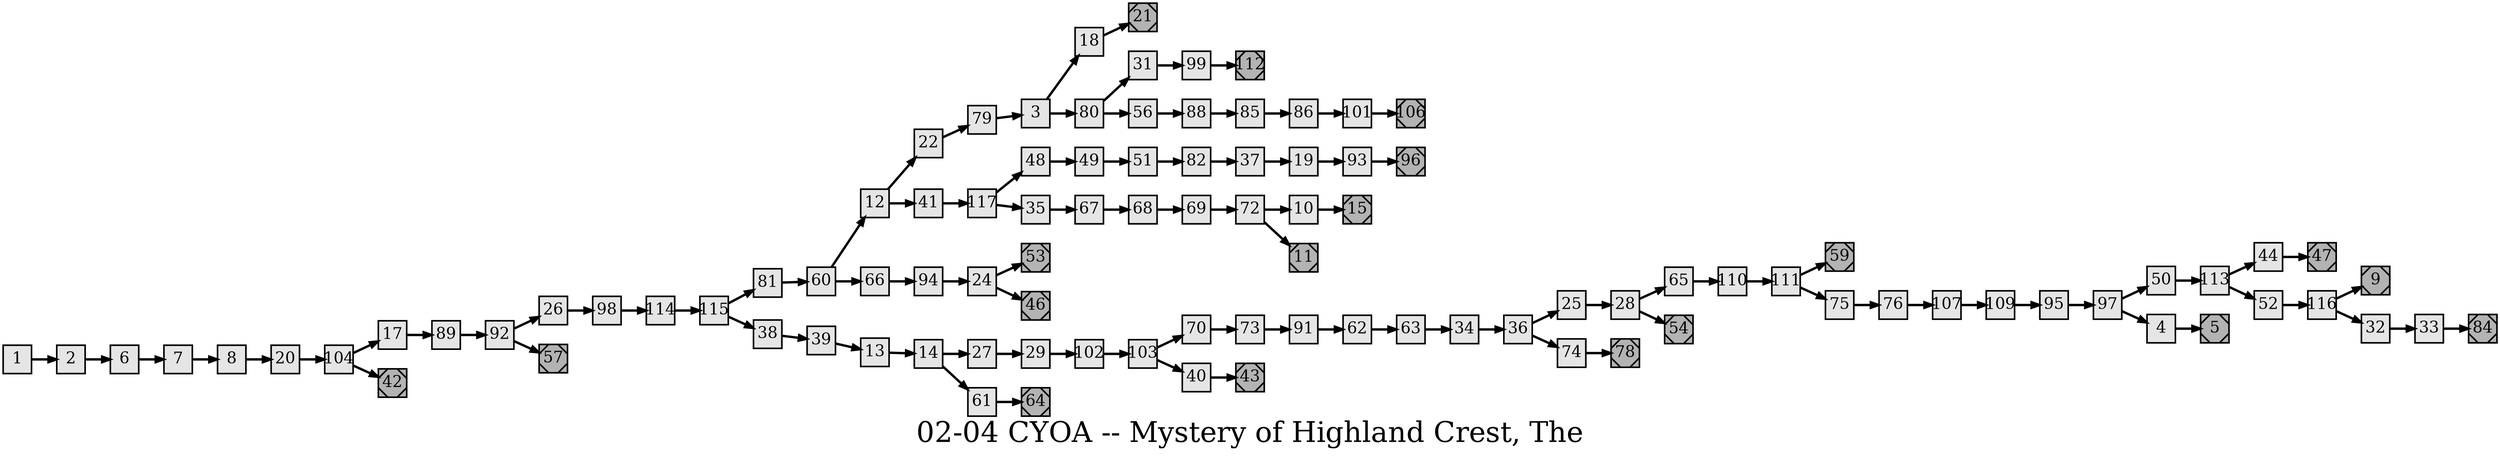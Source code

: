 digraph g{
  graph [ label="02-04 CYOA -- Mystery of Highland Crest, The" rankdir=LR, ordering=out, fontsize=36, nodesep="0.35", ranksep="0.45"];
  node  [shape=rect, penwidth=2, fontsize=20, style=filled, fillcolor=grey90, margin="0,0", labelfloat=true, regular=true, fixedsize=true];
  edge  [labelfloat=true, penwidth=3, fontsize=12];
  // ---;
  // group  : Katz;
  // id     : 02-04;
  // gbid   : 538;
  // series : CYOA;
  // title  : Mystery of the Highland Crest, The;
  // author : Louise Munro Foley;
  // credit:;
  // - name : Cindy Lam;
  // role : encoder;
  // date : 2018-03-16;
  // - name : Jeremy Douglass;
  // role : editor;
  // date : 2018-05-04;
  // render:;
  // - name   : small;
  // styles : gvStyles.txt;
  // engine : dot;
  // comment: >;
  
  // ---;
  
  // From | To | Label;
  
  1 -> 2;
  2 -> 6;
  3 -> 18;
  3 -> 80;
  4 -> 5;
  5	[ xlabel="E", shape=Msquare, fontsize=20, fillcolor=grey70, xlabel="" ];
  6 -> 7;
  7 -> 8;
  8 -> 20;
  9	[ xlabel="E", shape=Msquare, fontsize=20, fillcolor=grey70, xlabel="" ];
  10 -> 15;
  11	[ xlabel="E", shape=Msquare, fontsize=20, fillcolor=grey70, xlabel="" ];
  12 -> 22;
  12 -> 41;
  13 -> 14;
  14 -> 27;
  14 -> 61;
  15	[ xlabel="E", shape=Msquare, fontsize=20, fillcolor=grey70, xlabel="" ];
  17 -> 89;
  18 -> 21;
  19 -> 93;
  20 -> 104;
  21	[ xlabel="E", shape=Msquare, fontsize=20, fillcolor=grey70, xlabel="" ];
  22 -> 79;
  24 -> 53;
  24 -> 46;
  25 -> 28;
  26 -> 98;
  27 -> 29;
  28 -> 65;
  28 -> 54;
  29 -> 102;
  31 -> 99;
  32 -> 33;
  33 -> 84;
  34 -> 36;
  35 -> 67;
  36 -> 25;
  36 -> 74;
  37 -> 19;
  38 -> 39;
  39 -> 13;
  40 -> 43;
  41 -> 117;
  42	[ xlabel="E", shape=Msquare, fontsize=20, fillcolor=grey70, xlabel="" ];
  43	[ xlabel="E", shape=Msquare, fontsize=20, fillcolor=grey70, xlabel="" ];
  44 -> 47;
  46	[ xlabel="E", shape=Msquare, fontsize=20, fillcolor=grey70, xlabel="" ];
  47	[ xlabel="E", shape=Msquare, fontsize=20, fillcolor=grey70, xlabel="" ];
  48 -> 49;
  49 -> 51;
  50 -> 113;
  51 -> 82;
  52 -> 116;
  53	[ xlabel="E", shape=Msquare, fontsize=20, fillcolor=grey70, xlabel="" ];
  54	[ xlabel="E", shape=Msquare, fontsize=20, fillcolor=grey70, xlabel="" ];
  56 -> 88;
  57	[ xlabel="E", shape=Msquare, fontsize=20, fillcolor=grey70, xlabel="" ];
  59	[ xlabel="E", shape=Msquare, fontsize=20, fillcolor=grey70, xlabel="" ];
  60 -> 12;
  60 -> 66;
  61 -> 64;
  62 -> 63;
  63 -> 34;
  64	[ xlabel="E", shape=Msquare, fontsize=20, fillcolor=grey70, xlabel="" ];
  65 -> 110;
  66 -> 94;
  67 -> 68;
  68 -> 69;
  69 -> 72;
  70 -> 73;
  72 -> 10;
  72 -> 11;
  73 -> 91;
  74 -> 78;
  75 -> 76;
  76 -> 107;
  78	[ xlabel="E", shape=Msquare, fontsize=20, fillcolor=grey70, xlabel="" ];
  79 -> 3;
  80 -> 31;
  80 -> 56;
  81 -> 60;
  82 -> 37;
  84	[ xlabel="E", shape=Msquare, fontsize=20, fillcolor=grey70, xlabel="" ];
  85 -> 86;
  86 -> 101;
  88 -> 85;
  89 -> 92;
  91 -> 62;
  92 -> 26;
  92 -> 57;
  93 -> 96;
  94 -> 24;
  95 -> 97;
  96	[ xlabel="E", shape=Msquare, fontsize=20, fillcolor=grey70, xlabel="" ];
  97 -> 50;
  97 -> 4;
  98 -> 114;
  99 -> 112;
  101 -> 106;
  102 -> 103;
  103 -> 70;
  103 -> 40;
  104 -> 17;
  104 -> 42;
  106	[ xlabel="E", shape=Msquare, fontsize=20, fillcolor=grey70, xlabel="" ];
  107 -> 109;
  109 -> 95;
  110 -> 111;
  111 -> 59;
  111 -> 75;
  112	[ xlabel="E", shape=Msquare, fontsize=20, fillcolor=grey70, xlabel="" ];
  113 -> 44;
  113 -> 52;
  114 -> 115;
  115 -> 81;
  115 -> 38;
  116 -> 9;
  116 -> 32;
  117 -> 48;
  117 -> 35;

  // Illustrations;
  17	[ xlabel="ILL", image="illustration-full.png", xlabel="" ];
  22	[ xlabel="ILL", image="illustration-full.png", xlabel="" ];
  31	[ xlabel="ILL", image="illustration-full.png", xlabel="" ];
  44	[ xlabel="ILL", image="illustration-full.png", xlabel="" ];
  54	[ xlabel="ILL", image="illustration-full.png", xlabel="" ];
  59	[ xlabel="ILL", image="illustration-full.png", xlabel="" ];
  70	[ xlabel="ILL", image="illustration-full.png", xlabel="" ];
  76	[ xlabel="ILL", image="illustration-full.png", xlabel="" ];
  82	[ xlabel="ILL", image="illustration-full.png", xlabel="" ];
  86	[ xlabel="ILL", image="illustration-full.png", xlabel="" ];
  91	[ xlabel="ILL", image="illustration-full.png", xlabel="" ];
  101	[ xlabel="ILL", image="illustration-full.png", xlabel="" ];
  107	[ xlabel="ILL", image="illustration-full.png", xlabel="" ];
  
  5	[ xlabel="IAFTER", image="illustration-lower.png", xlabel="" ];
  6	[ xlabel="IBEFORE", image="illustration-upper.png", xlabel="" ];	// two-page bottom spread to page 7
  10	[ xlabel="IBEFORE", image="illustration-upper.png", xlabel="" ];
  25	[ xlabel="IAFTER", image="illustration-lower.png", xlabel="" ];
  39	[ xlabel="IAFTER", image="illustration-lower.png", xlabel="" ];
  49	[ xlabel="IBEFORE", image="illustration-upper.png", xlabel="" ];
  67	[ xlabel="IMID", image="illustration-mid.png", xlabel="" ];	// remarkable continue to two-page spread, full bleed, text over
  85	[ xlabel="IMID", image="illustration-mid.png", xlabel="" ];	// remarkable continue to two-page spread, full bleed, text over
  96	[ xlabel="IAFTER", image="illustration-lower.png", xlabel="" ];
  99	[ xlabel="IAFTER", image="illustration-lower.png", xlabel="" ];
  114	[ xlabel="IAFTER", image="illustration-lower.png", xlabel="" ];
}


